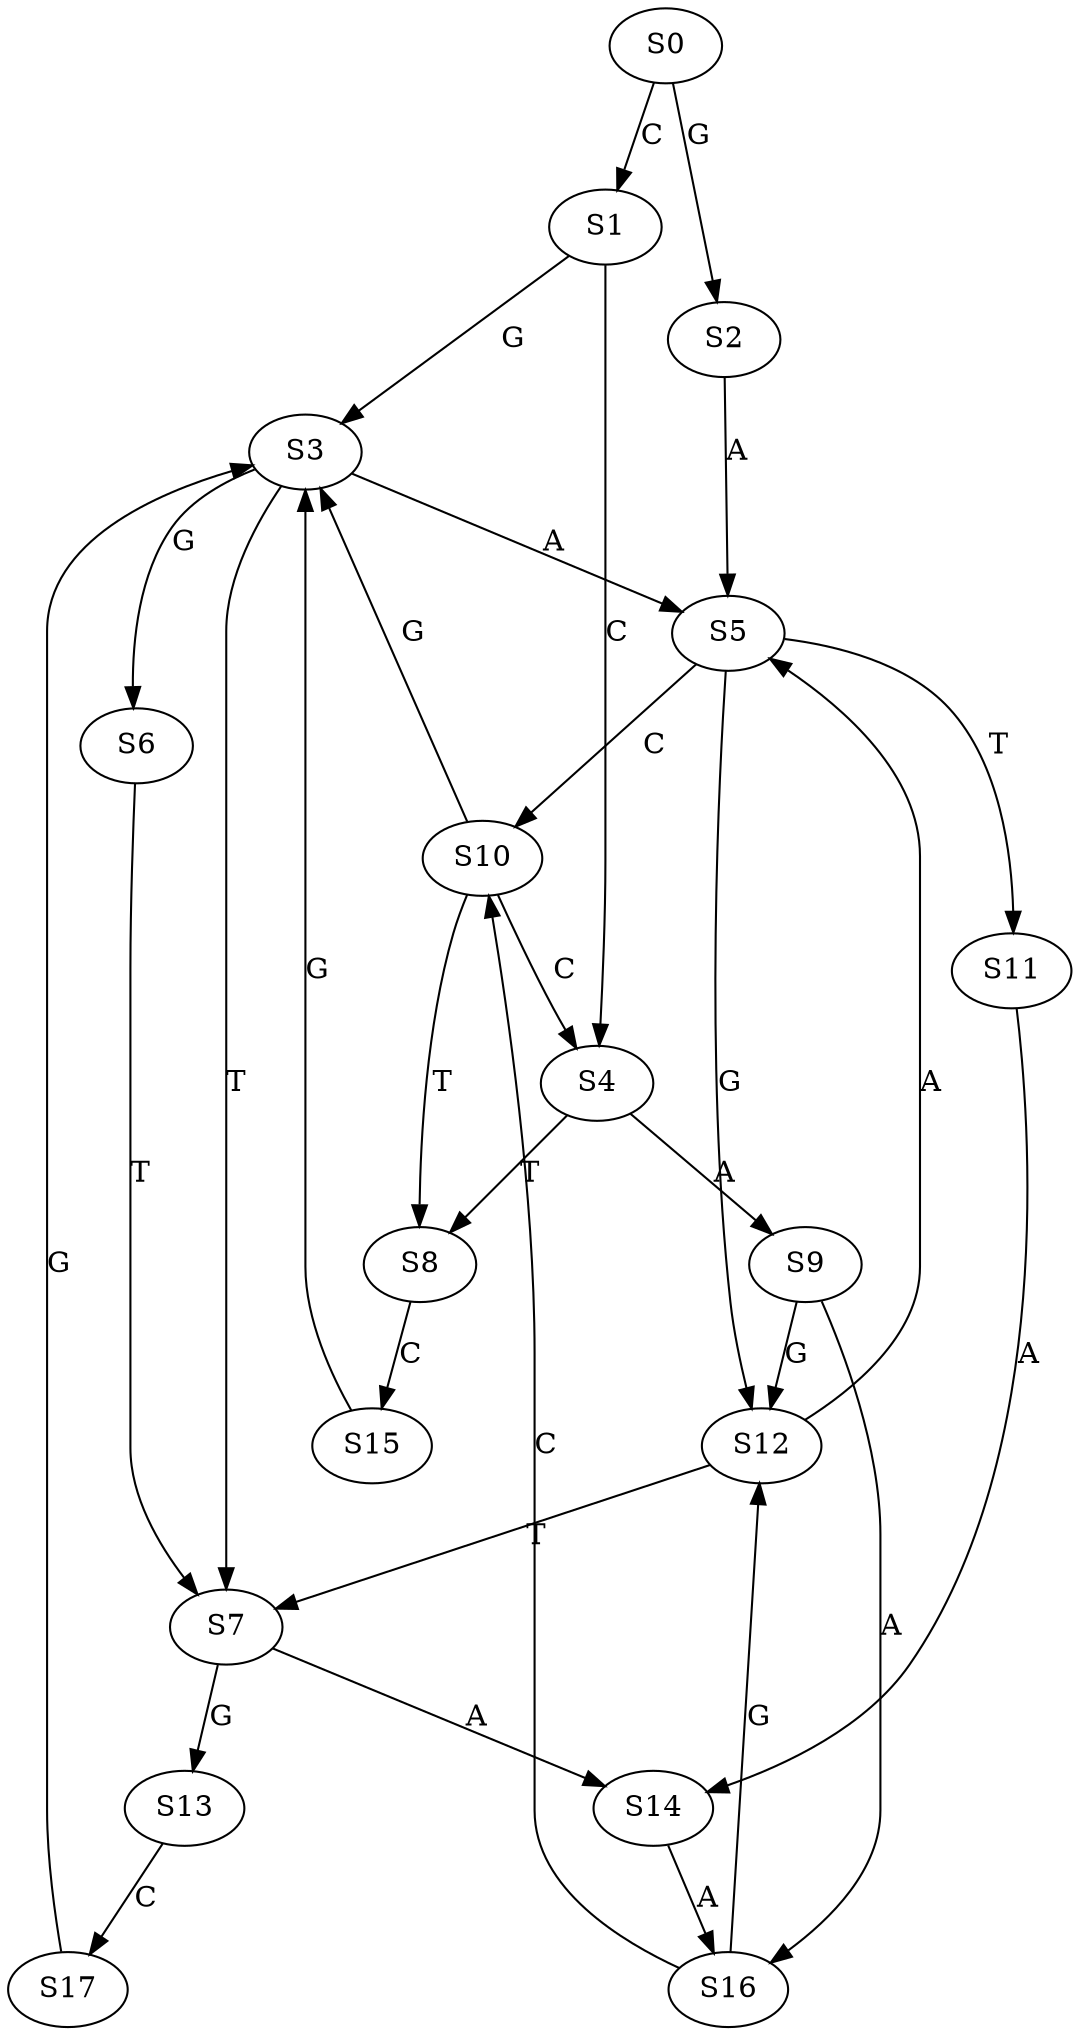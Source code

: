 strict digraph  {
	S0 -> S1 [ label = C ];
	S0 -> S2 [ label = G ];
	S1 -> S3 [ label = G ];
	S1 -> S4 [ label = C ];
	S2 -> S5 [ label = A ];
	S3 -> S5 [ label = A ];
	S3 -> S6 [ label = G ];
	S3 -> S7 [ label = T ];
	S4 -> S8 [ label = T ];
	S4 -> S9 [ label = A ];
	S5 -> S10 [ label = C ];
	S5 -> S11 [ label = T ];
	S5 -> S12 [ label = G ];
	S6 -> S7 [ label = T ];
	S7 -> S13 [ label = G ];
	S7 -> S14 [ label = A ];
	S8 -> S15 [ label = C ];
	S9 -> S12 [ label = G ];
	S9 -> S16 [ label = A ];
	S10 -> S8 [ label = T ];
	S10 -> S3 [ label = G ];
	S10 -> S4 [ label = C ];
	S11 -> S14 [ label = A ];
	S12 -> S7 [ label = T ];
	S12 -> S5 [ label = A ];
	S13 -> S17 [ label = C ];
	S14 -> S16 [ label = A ];
	S15 -> S3 [ label = G ];
	S16 -> S12 [ label = G ];
	S16 -> S10 [ label = C ];
	S17 -> S3 [ label = G ];
}
